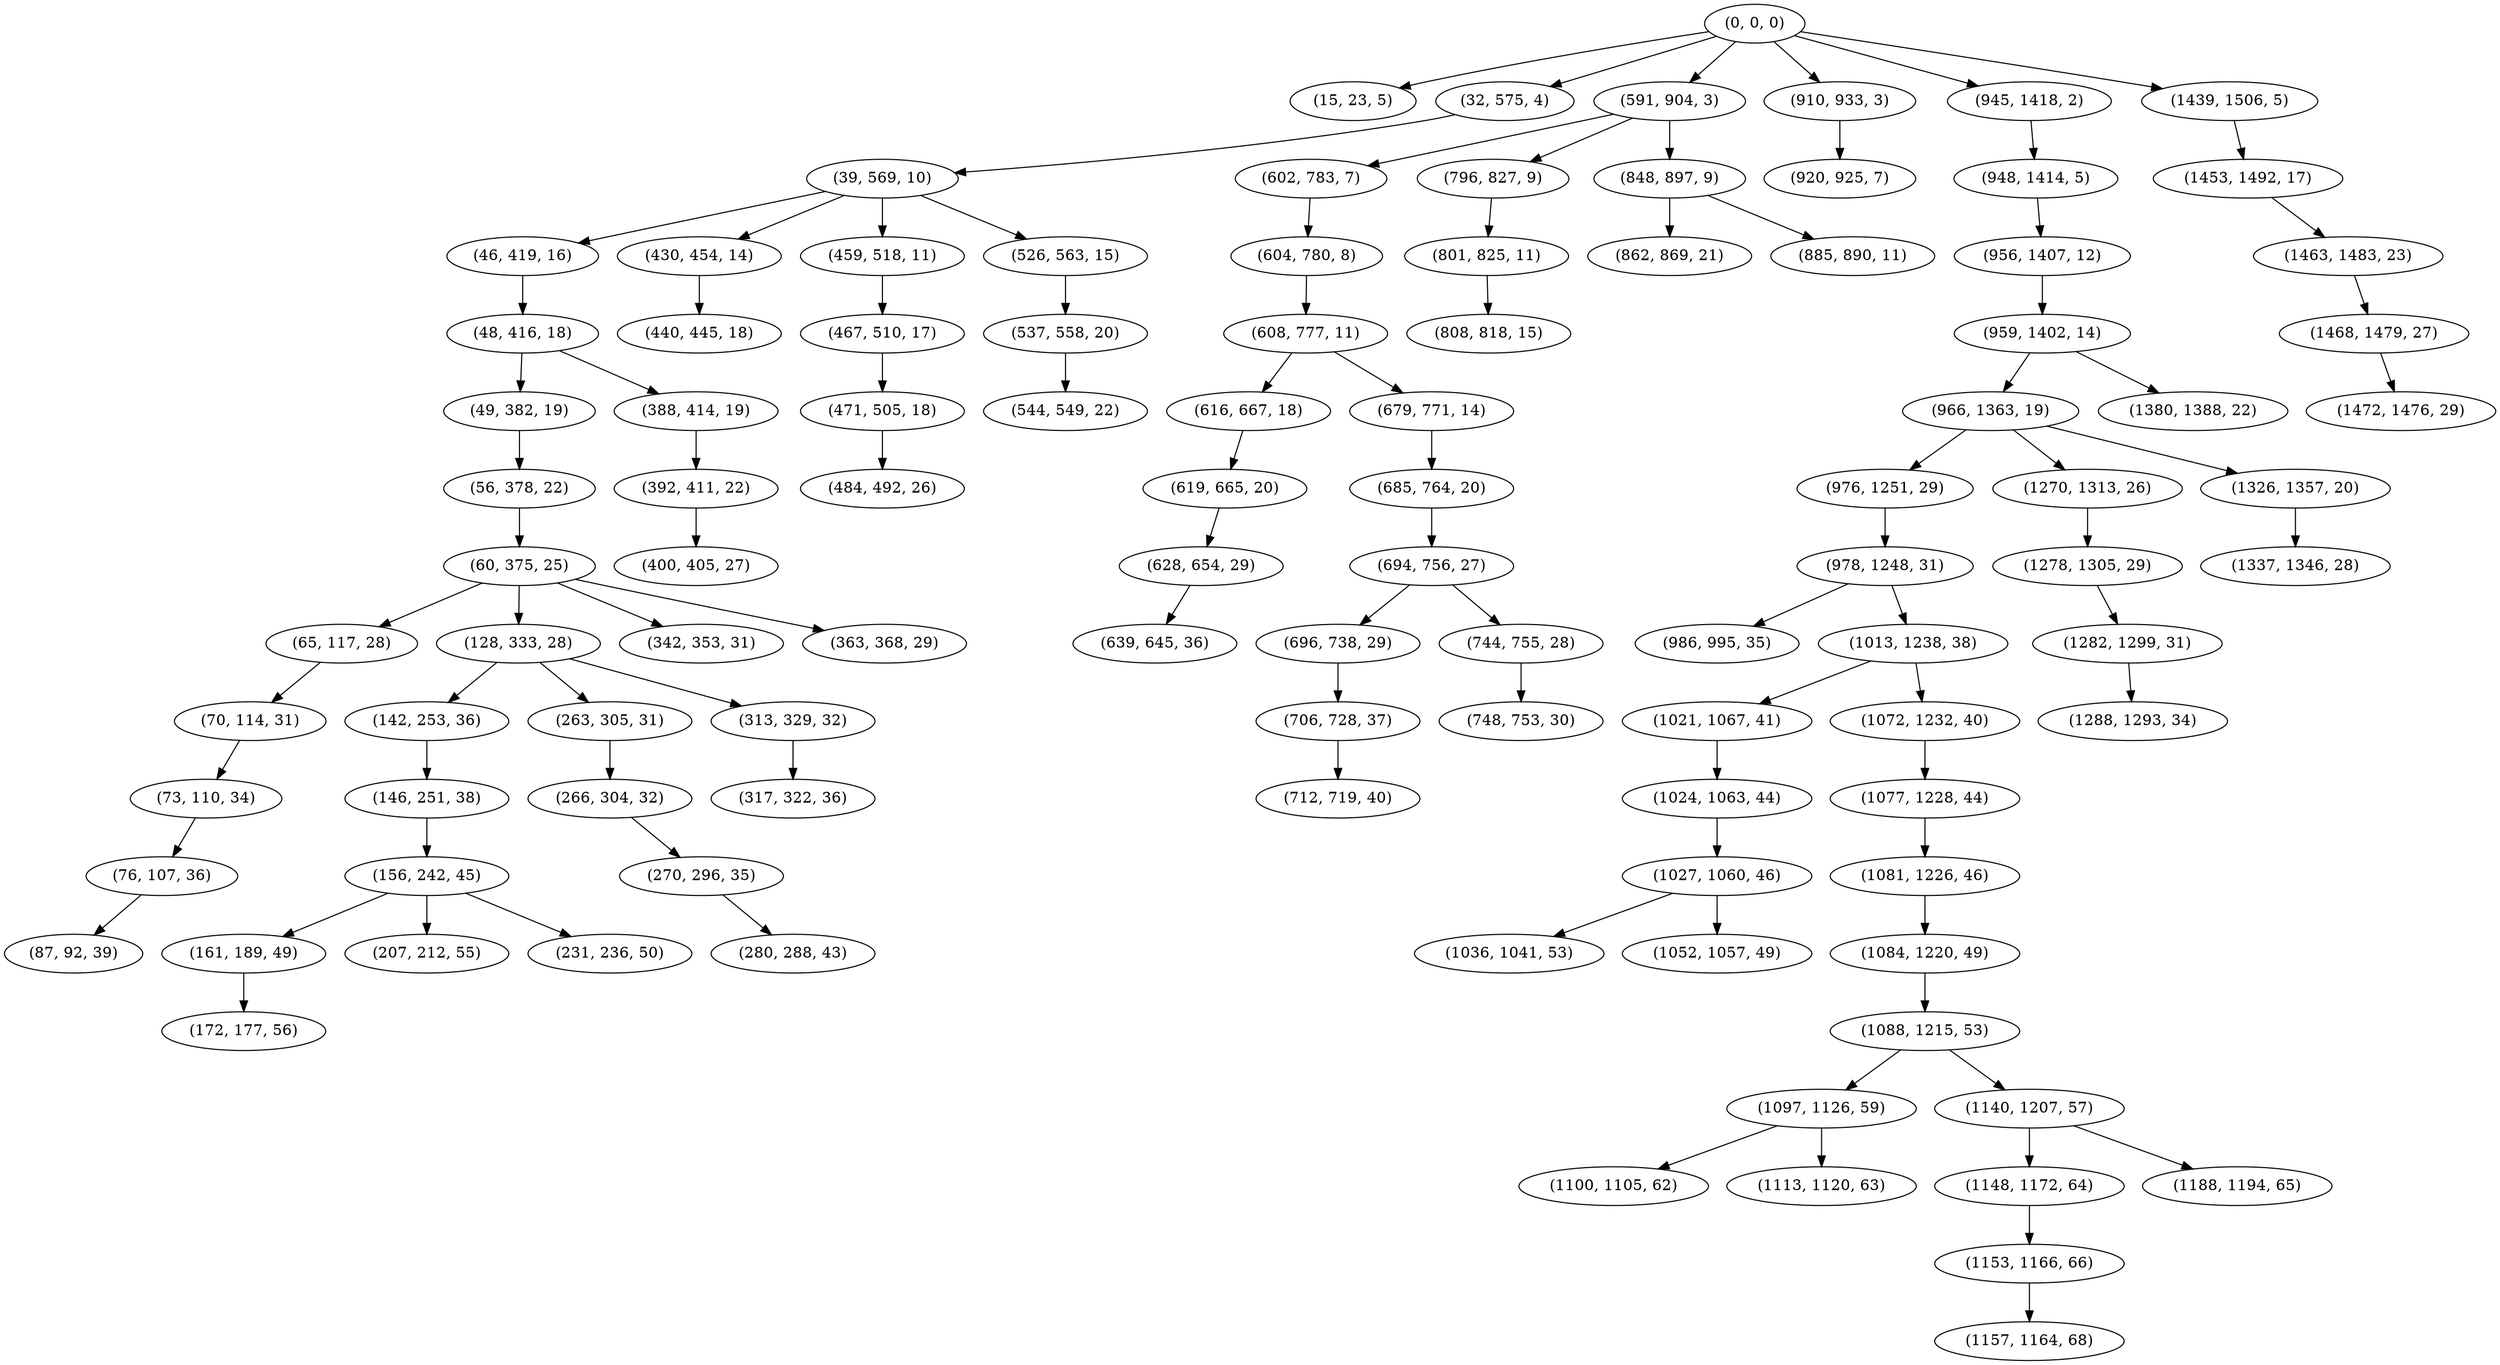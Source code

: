 digraph tree {
    "(0, 0, 0)";
    "(15, 23, 5)";
    "(32, 575, 4)";
    "(39, 569, 10)";
    "(46, 419, 16)";
    "(48, 416, 18)";
    "(49, 382, 19)";
    "(56, 378, 22)";
    "(60, 375, 25)";
    "(65, 117, 28)";
    "(70, 114, 31)";
    "(73, 110, 34)";
    "(76, 107, 36)";
    "(87, 92, 39)";
    "(128, 333, 28)";
    "(142, 253, 36)";
    "(146, 251, 38)";
    "(156, 242, 45)";
    "(161, 189, 49)";
    "(172, 177, 56)";
    "(207, 212, 55)";
    "(231, 236, 50)";
    "(263, 305, 31)";
    "(266, 304, 32)";
    "(270, 296, 35)";
    "(280, 288, 43)";
    "(313, 329, 32)";
    "(317, 322, 36)";
    "(342, 353, 31)";
    "(363, 368, 29)";
    "(388, 414, 19)";
    "(392, 411, 22)";
    "(400, 405, 27)";
    "(430, 454, 14)";
    "(440, 445, 18)";
    "(459, 518, 11)";
    "(467, 510, 17)";
    "(471, 505, 18)";
    "(484, 492, 26)";
    "(526, 563, 15)";
    "(537, 558, 20)";
    "(544, 549, 22)";
    "(591, 904, 3)";
    "(602, 783, 7)";
    "(604, 780, 8)";
    "(608, 777, 11)";
    "(616, 667, 18)";
    "(619, 665, 20)";
    "(628, 654, 29)";
    "(639, 645, 36)";
    "(679, 771, 14)";
    "(685, 764, 20)";
    "(694, 756, 27)";
    "(696, 738, 29)";
    "(706, 728, 37)";
    "(712, 719, 40)";
    "(744, 755, 28)";
    "(748, 753, 30)";
    "(796, 827, 9)";
    "(801, 825, 11)";
    "(808, 818, 15)";
    "(848, 897, 9)";
    "(862, 869, 21)";
    "(885, 890, 11)";
    "(910, 933, 3)";
    "(920, 925, 7)";
    "(945, 1418, 2)";
    "(948, 1414, 5)";
    "(956, 1407, 12)";
    "(959, 1402, 14)";
    "(966, 1363, 19)";
    "(976, 1251, 29)";
    "(978, 1248, 31)";
    "(986, 995, 35)";
    "(1013, 1238, 38)";
    "(1021, 1067, 41)";
    "(1024, 1063, 44)";
    "(1027, 1060, 46)";
    "(1036, 1041, 53)";
    "(1052, 1057, 49)";
    "(1072, 1232, 40)";
    "(1077, 1228, 44)";
    "(1081, 1226, 46)";
    "(1084, 1220, 49)";
    "(1088, 1215, 53)";
    "(1097, 1126, 59)";
    "(1100, 1105, 62)";
    "(1113, 1120, 63)";
    "(1140, 1207, 57)";
    "(1148, 1172, 64)";
    "(1153, 1166, 66)";
    "(1157, 1164, 68)";
    "(1188, 1194, 65)";
    "(1270, 1313, 26)";
    "(1278, 1305, 29)";
    "(1282, 1299, 31)";
    "(1288, 1293, 34)";
    "(1326, 1357, 20)";
    "(1337, 1346, 28)";
    "(1380, 1388, 22)";
    "(1439, 1506, 5)";
    "(1453, 1492, 17)";
    "(1463, 1483, 23)";
    "(1468, 1479, 27)";
    "(1472, 1476, 29)";
    "(0, 0, 0)" -> "(15, 23, 5)";
    "(0, 0, 0)" -> "(32, 575, 4)";
    "(0, 0, 0)" -> "(591, 904, 3)";
    "(0, 0, 0)" -> "(910, 933, 3)";
    "(0, 0, 0)" -> "(945, 1418, 2)";
    "(0, 0, 0)" -> "(1439, 1506, 5)";
    "(32, 575, 4)" -> "(39, 569, 10)";
    "(39, 569, 10)" -> "(46, 419, 16)";
    "(39, 569, 10)" -> "(430, 454, 14)";
    "(39, 569, 10)" -> "(459, 518, 11)";
    "(39, 569, 10)" -> "(526, 563, 15)";
    "(46, 419, 16)" -> "(48, 416, 18)";
    "(48, 416, 18)" -> "(49, 382, 19)";
    "(48, 416, 18)" -> "(388, 414, 19)";
    "(49, 382, 19)" -> "(56, 378, 22)";
    "(56, 378, 22)" -> "(60, 375, 25)";
    "(60, 375, 25)" -> "(65, 117, 28)";
    "(60, 375, 25)" -> "(128, 333, 28)";
    "(60, 375, 25)" -> "(342, 353, 31)";
    "(60, 375, 25)" -> "(363, 368, 29)";
    "(65, 117, 28)" -> "(70, 114, 31)";
    "(70, 114, 31)" -> "(73, 110, 34)";
    "(73, 110, 34)" -> "(76, 107, 36)";
    "(76, 107, 36)" -> "(87, 92, 39)";
    "(128, 333, 28)" -> "(142, 253, 36)";
    "(128, 333, 28)" -> "(263, 305, 31)";
    "(128, 333, 28)" -> "(313, 329, 32)";
    "(142, 253, 36)" -> "(146, 251, 38)";
    "(146, 251, 38)" -> "(156, 242, 45)";
    "(156, 242, 45)" -> "(161, 189, 49)";
    "(156, 242, 45)" -> "(207, 212, 55)";
    "(156, 242, 45)" -> "(231, 236, 50)";
    "(161, 189, 49)" -> "(172, 177, 56)";
    "(263, 305, 31)" -> "(266, 304, 32)";
    "(266, 304, 32)" -> "(270, 296, 35)";
    "(270, 296, 35)" -> "(280, 288, 43)";
    "(313, 329, 32)" -> "(317, 322, 36)";
    "(388, 414, 19)" -> "(392, 411, 22)";
    "(392, 411, 22)" -> "(400, 405, 27)";
    "(430, 454, 14)" -> "(440, 445, 18)";
    "(459, 518, 11)" -> "(467, 510, 17)";
    "(467, 510, 17)" -> "(471, 505, 18)";
    "(471, 505, 18)" -> "(484, 492, 26)";
    "(526, 563, 15)" -> "(537, 558, 20)";
    "(537, 558, 20)" -> "(544, 549, 22)";
    "(591, 904, 3)" -> "(602, 783, 7)";
    "(591, 904, 3)" -> "(796, 827, 9)";
    "(591, 904, 3)" -> "(848, 897, 9)";
    "(602, 783, 7)" -> "(604, 780, 8)";
    "(604, 780, 8)" -> "(608, 777, 11)";
    "(608, 777, 11)" -> "(616, 667, 18)";
    "(608, 777, 11)" -> "(679, 771, 14)";
    "(616, 667, 18)" -> "(619, 665, 20)";
    "(619, 665, 20)" -> "(628, 654, 29)";
    "(628, 654, 29)" -> "(639, 645, 36)";
    "(679, 771, 14)" -> "(685, 764, 20)";
    "(685, 764, 20)" -> "(694, 756, 27)";
    "(694, 756, 27)" -> "(696, 738, 29)";
    "(694, 756, 27)" -> "(744, 755, 28)";
    "(696, 738, 29)" -> "(706, 728, 37)";
    "(706, 728, 37)" -> "(712, 719, 40)";
    "(744, 755, 28)" -> "(748, 753, 30)";
    "(796, 827, 9)" -> "(801, 825, 11)";
    "(801, 825, 11)" -> "(808, 818, 15)";
    "(848, 897, 9)" -> "(862, 869, 21)";
    "(848, 897, 9)" -> "(885, 890, 11)";
    "(910, 933, 3)" -> "(920, 925, 7)";
    "(945, 1418, 2)" -> "(948, 1414, 5)";
    "(948, 1414, 5)" -> "(956, 1407, 12)";
    "(956, 1407, 12)" -> "(959, 1402, 14)";
    "(959, 1402, 14)" -> "(966, 1363, 19)";
    "(959, 1402, 14)" -> "(1380, 1388, 22)";
    "(966, 1363, 19)" -> "(976, 1251, 29)";
    "(966, 1363, 19)" -> "(1270, 1313, 26)";
    "(966, 1363, 19)" -> "(1326, 1357, 20)";
    "(976, 1251, 29)" -> "(978, 1248, 31)";
    "(978, 1248, 31)" -> "(986, 995, 35)";
    "(978, 1248, 31)" -> "(1013, 1238, 38)";
    "(1013, 1238, 38)" -> "(1021, 1067, 41)";
    "(1013, 1238, 38)" -> "(1072, 1232, 40)";
    "(1021, 1067, 41)" -> "(1024, 1063, 44)";
    "(1024, 1063, 44)" -> "(1027, 1060, 46)";
    "(1027, 1060, 46)" -> "(1036, 1041, 53)";
    "(1027, 1060, 46)" -> "(1052, 1057, 49)";
    "(1072, 1232, 40)" -> "(1077, 1228, 44)";
    "(1077, 1228, 44)" -> "(1081, 1226, 46)";
    "(1081, 1226, 46)" -> "(1084, 1220, 49)";
    "(1084, 1220, 49)" -> "(1088, 1215, 53)";
    "(1088, 1215, 53)" -> "(1097, 1126, 59)";
    "(1088, 1215, 53)" -> "(1140, 1207, 57)";
    "(1097, 1126, 59)" -> "(1100, 1105, 62)";
    "(1097, 1126, 59)" -> "(1113, 1120, 63)";
    "(1140, 1207, 57)" -> "(1148, 1172, 64)";
    "(1140, 1207, 57)" -> "(1188, 1194, 65)";
    "(1148, 1172, 64)" -> "(1153, 1166, 66)";
    "(1153, 1166, 66)" -> "(1157, 1164, 68)";
    "(1270, 1313, 26)" -> "(1278, 1305, 29)";
    "(1278, 1305, 29)" -> "(1282, 1299, 31)";
    "(1282, 1299, 31)" -> "(1288, 1293, 34)";
    "(1326, 1357, 20)" -> "(1337, 1346, 28)";
    "(1439, 1506, 5)" -> "(1453, 1492, 17)";
    "(1453, 1492, 17)" -> "(1463, 1483, 23)";
    "(1463, 1483, 23)" -> "(1468, 1479, 27)";
    "(1468, 1479, 27)" -> "(1472, 1476, 29)";
}
